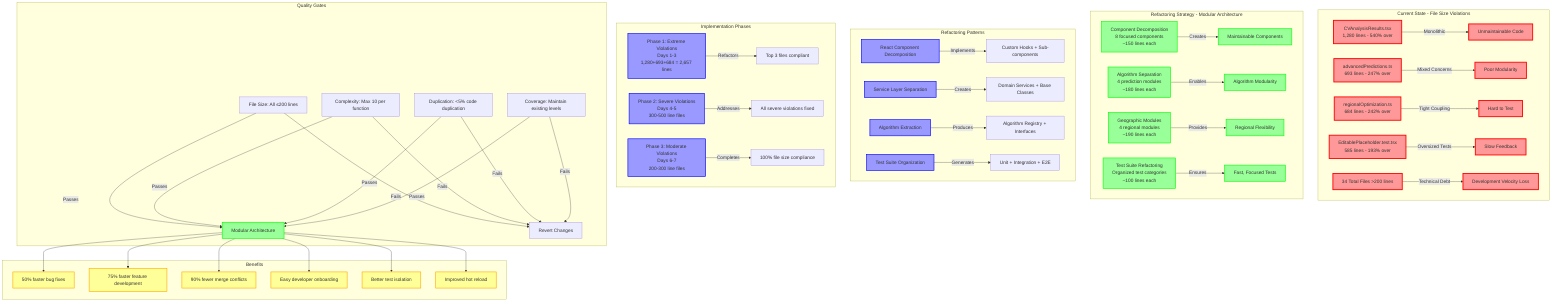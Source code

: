graph TB
    subgraph "Current State - File Size Violations"
        A1[CVAnalysisResults.tsx<br/>1,280 lines - 540% over]
        A2[advancedPredictions.ts<br/>693 lines - 247% over]
        A3[regionalOptimization.ts<br/>684 lines - 242% over]
        A4[EditablePlaceholder.test.tsx<br/>585 lines - 193% over]
        A5[34 Total Files >200 lines]
        
        A1 --> |Monolithic| PROB1[Unmaintainable Code]
        A2 --> |Mixed Concerns| PROB2[Poor Modularity]
        A3 --> |Tight Coupling| PROB3[Hard to Test]
        A4 --> |Oversized Tests| PROB4[Slow Feedback]
        A5 --> |Technical Debt| PROB5[Development Velocity Loss]
    end
    
    subgraph "Refactoring Strategy - Modular Architecture"
        B1[Component Decomposition<br/>8 focused components<br/>~150 lines each]
        B2[Algorithm Separation<br/>4 prediction modules<br/>~180 lines each]
        B3[Geographic Modules<br/>4 regional modules<br/>~190 lines each]
        B4[Test Suite Refactoring<br/>Organized test categories<br/>~100 lines each]
        
        B1 --> |Creates| SOL1[Maintainable Components]
        B2 --> |Enables| SOL2[Algorithm Modularity]
        B3 --> |Provides| SOL3[Regional Flexibility]
        B4 --> |Ensures| SOL4[Fast, Focused Tests]
    end
    
    subgraph "Refactoring Patterns"
        PATTERN1[React Component Decomposition]
        PATTERN2[Service Layer Separation]
        PATTERN3[Algorithm Extraction]
        PATTERN4[Test Suite Organization]
        
        PATTERN1 --> |Implements| COMP[Custom Hooks + Sub-components]
        PATTERN2 --> |Creates| SERV[Domain Services + Base Classes]
        PATTERN3 --> |Produces| ALG[Algorithm Registry + Interfaces]
        PATTERN4 --> |Generates| TEST[Unit + Integration + E2E]
    end
    
    subgraph "Implementation Phases"
        PHASE1[Phase 1: Extreme Violations<br/>Days 1-3<br/>1,280+693+684 = 2,657 lines]
        PHASE2[Phase 2: Severe Violations<br/>Days 4-5<br/>300-500 line files]
        PHASE3[Phase 3: Moderate Violations<br/>Days 6-7<br/>200-300 line files]
        
        PHASE1 --> |Refactors| RESULT1[Top 3 files compliant]
        PHASE2 --> |Addresses| RESULT2[All severe violations fixed]
        PHASE3 --> |Completes| RESULT3[100% file size compliance]
    end
    
    subgraph "Quality Gates"
        GATE1[File Size: All ≤200 lines]
        GATE2[Complexity: Max 10 per function]
        GATE3[Duplication: <5% code duplication]
        GATE4[Coverage: Maintain existing levels]
        
        GATE1 --> |Passes| SUCCESS[Modular Architecture]
        GATE2 --> |Passes| SUCCESS
        GATE3 --> |Passes| SUCCESS
        GATE4 --> |Passes| SUCCESS
        
        GATE1 --> |Fails| ROLLBACK[Revert Changes]
        GATE2 --> |Fails| ROLLBACK
        GATE3 --> |Fails| ROLLBACK
        GATE4 --> |Fails| ROLLBACK
    end
    
    subgraph "Benefits"
        BEN1[50% faster bug fixes]
        BEN2[75% faster feature development]
        BEN3[90% fewer merge conflicts]
        BEN4[Easy developer onboarding]
        BEN5[Better test isolation]
        BEN6[Improved hot reload]
        
        SUCCESS --> BEN1
        SUCCESS --> BEN2
        SUCCESS --> BEN3
        SUCCESS --> BEN4
        SUCCESS --> BEN5
        SUCCESS --> BEN6
    end
    
    classDef critical fill:#ff9999,stroke:#ff0000,stroke-width:3px
    classDef target fill:#99ff99,stroke:#00ff00,stroke-width:2px
    classDef process fill:#9999ff,stroke:#0000ff,stroke-width:2px
    classDef benefit fill:#ffff99,stroke:#ffaa00,stroke-width:2px
    
    class A1,A2,A3,A4,A5,PROB1,PROB2,PROB3,PROB4,PROB5 critical
    class B1,B2,B3,B4,SOL1,SOL2,SOL3,SOL4,SUCCESS target
    class PATTERN1,PATTERN2,PATTERN3,PATTERN4,PHASE1,PHASE2,PHASE3 process
    class BEN1,BEN2,BEN3,BEN4,BEN5,BEN6 benefit